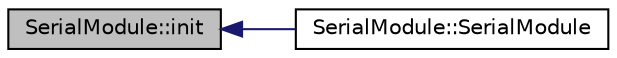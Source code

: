 digraph "SerialModule::init"
{
  edge [fontname="Helvetica",fontsize="10",labelfontname="Helvetica",labelfontsize="10"];
  node [fontname="Helvetica",fontsize="10",shape=record];
  rankdir="LR";
  Node1 [label="SerialModule::init",height=0.2,width=0.4,color="black", fillcolor="grey75", style="filled" fontcolor="black"];
  Node1 -> Node2 [dir="back",color="midnightblue",fontsize="10",style="solid",fontname="Helvetica"];
  Node2 [label="SerialModule::SerialModule",height=0.2,width=0.4,color="black", fillcolor="white", style="filled",URL="$class_serial_module.html#a7c5709fbe66747cadd9a22ff904c56eb"];
}
